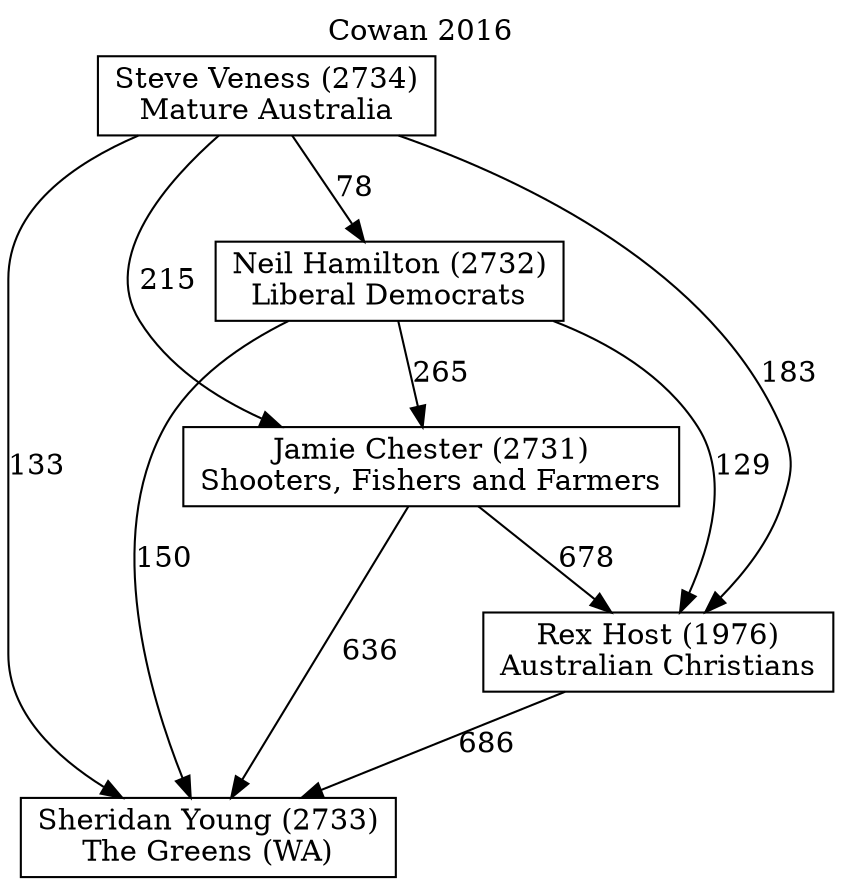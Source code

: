 // House preference flow
digraph "Sheridan Young (2733)_Cowan_2016" {
	graph [label="Cowan 2016" labelloc=t mclimit=10]
	node [shape=box]
	"Steve Veness (2734)" [label="Steve Veness (2734)
Mature Australia"]
	"Sheridan Young (2733)" [label="Sheridan Young (2733)
The Greens (WA)"]
	"Neil Hamilton (2732)" [label="Neil Hamilton (2732)
Liberal Democrats"]
	"Jamie Chester (2731)" [label="Jamie Chester (2731)
Shooters, Fishers and Farmers"]
	"Rex Host (1976)" [label="Rex Host (1976)
Australian Christians"]
	"Neil Hamilton (2732)" -> "Rex Host (1976)" [label=129]
	"Steve Veness (2734)" -> "Sheridan Young (2733)" [label=133]
	"Steve Veness (2734)" -> "Rex Host (1976)" [label=183]
	"Steve Veness (2734)" -> "Jamie Chester (2731)" [label=215]
	"Neil Hamilton (2732)" -> "Jamie Chester (2731)" [label=265]
	"Steve Veness (2734)" -> "Neil Hamilton (2732)" [label=78]
	"Neil Hamilton (2732)" -> "Sheridan Young (2733)" [label=150]
	"Jamie Chester (2731)" -> "Sheridan Young (2733)" [label=636]
	"Rex Host (1976)" -> "Sheridan Young (2733)" [label=686]
	"Jamie Chester (2731)" -> "Rex Host (1976)" [label=678]
}
